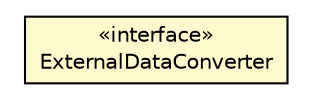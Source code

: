 #!/usr/local/bin/dot
#
# Class diagram 
# Generated by UMLGraph version R5_6-24-gf6e263 (http://www.umlgraph.org/)
#

digraph G {
	edge [fontname="Helvetica",fontsize=10,labelfontname="Helvetica",labelfontsize=10];
	node [fontname="Helvetica",fontsize=10,shape=plaintext];
	nodesep=0.25;
	ranksep=0.5;
	// org.universAAL.ontology.lddi.config.datapoints.ExternalDataConverter
	c171801 [label=<<table title="org.universAAL.ontology.lddi.config.datapoints.ExternalDataConverter" border="0" cellborder="1" cellspacing="0" cellpadding="2" port="p" bgcolor="lemonChiffon" href="./ExternalDataConverter.html">
		<tr><td><table border="0" cellspacing="0" cellpadding="1">
<tr><td align="center" balign="center"> &#171;interface&#187; </td></tr>
<tr><td align="center" balign="center"> ExternalDataConverter </td></tr>
		</table></td></tr>
		</table>>, URL="./ExternalDataConverter.html", fontname="Helvetica", fontcolor="black", fontsize=10.0];
}

